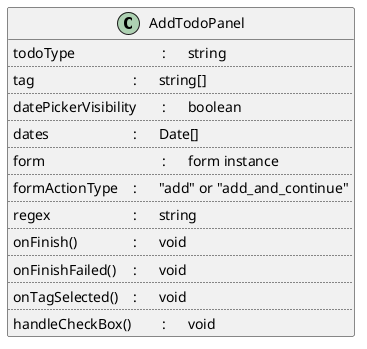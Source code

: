 @startuml AddTodoPanel

class AddTodoPanel {
    todoType\t\t\t : \tstring
    ..
    tag\t\t\t\t : \tstring[]
    ..
    datePickerVisibility\t : \tboolean
    ..
    dates\t\t\t : \tDate[]
    ..
    form\t\t\t\t : \tform instance
    ..
    formActionType\t : \t"add" or "add_and_continue"
    ..
    regex\t\t\t : \tstring
    ..
    onFinish()\t\t : \tvoid
    ..
    onFinishFailed()\t : \tvoid
    ..
    onTagSelected()\t : \tvoid
    ..
    handleCheckBox()\t : \tvoid
}
@enduml